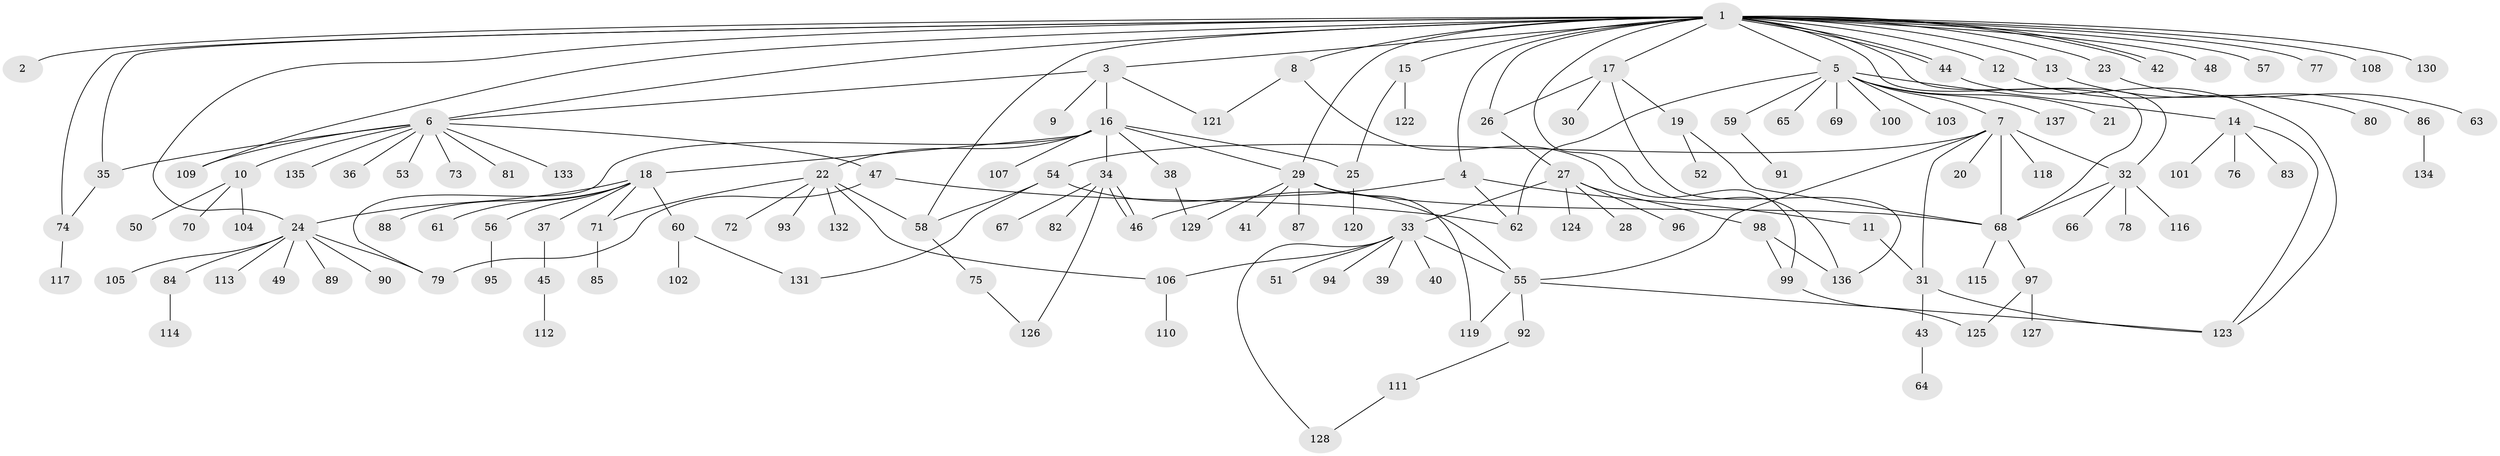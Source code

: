 // Generated by graph-tools (version 1.1) at 2025/47/03/09/25 04:47:34]
// undirected, 137 vertices, 177 edges
graph export_dot {
graph [start="1"]
  node [color=gray90,style=filled];
  1;
  2;
  3;
  4;
  5;
  6;
  7;
  8;
  9;
  10;
  11;
  12;
  13;
  14;
  15;
  16;
  17;
  18;
  19;
  20;
  21;
  22;
  23;
  24;
  25;
  26;
  27;
  28;
  29;
  30;
  31;
  32;
  33;
  34;
  35;
  36;
  37;
  38;
  39;
  40;
  41;
  42;
  43;
  44;
  45;
  46;
  47;
  48;
  49;
  50;
  51;
  52;
  53;
  54;
  55;
  56;
  57;
  58;
  59;
  60;
  61;
  62;
  63;
  64;
  65;
  66;
  67;
  68;
  69;
  70;
  71;
  72;
  73;
  74;
  75;
  76;
  77;
  78;
  79;
  80;
  81;
  82;
  83;
  84;
  85;
  86;
  87;
  88;
  89;
  90;
  91;
  92;
  93;
  94;
  95;
  96;
  97;
  98;
  99;
  100;
  101;
  102;
  103;
  104;
  105;
  106;
  107;
  108;
  109;
  110;
  111;
  112;
  113;
  114;
  115;
  116;
  117;
  118;
  119;
  120;
  121;
  122;
  123;
  124;
  125;
  126;
  127;
  128;
  129;
  130;
  131;
  132;
  133;
  134;
  135;
  136;
  137;
  1 -- 2;
  1 -- 3;
  1 -- 4;
  1 -- 5;
  1 -- 6;
  1 -- 8;
  1 -- 12;
  1 -- 13;
  1 -- 15;
  1 -- 17;
  1 -- 23;
  1 -- 24;
  1 -- 26;
  1 -- 29;
  1 -- 32;
  1 -- 35;
  1 -- 42;
  1 -- 42;
  1 -- 44;
  1 -- 44;
  1 -- 48;
  1 -- 57;
  1 -- 58;
  1 -- 68;
  1 -- 74;
  1 -- 77;
  1 -- 108;
  1 -- 109;
  1 -- 130;
  1 -- 136;
  3 -- 6;
  3 -- 9;
  3 -- 16;
  3 -- 121;
  4 -- 11;
  4 -- 46;
  4 -- 62;
  5 -- 7;
  5 -- 14;
  5 -- 21;
  5 -- 59;
  5 -- 62;
  5 -- 65;
  5 -- 69;
  5 -- 100;
  5 -- 103;
  5 -- 137;
  6 -- 10;
  6 -- 35;
  6 -- 36;
  6 -- 47;
  6 -- 53;
  6 -- 73;
  6 -- 81;
  6 -- 109;
  6 -- 133;
  6 -- 135;
  7 -- 20;
  7 -- 31;
  7 -- 32;
  7 -- 54;
  7 -- 55;
  7 -- 68;
  7 -- 118;
  8 -- 99;
  8 -- 121;
  10 -- 50;
  10 -- 70;
  10 -- 104;
  11 -- 31;
  12 -- 80;
  13 -- 86;
  14 -- 76;
  14 -- 83;
  14 -- 101;
  14 -- 123;
  15 -- 25;
  15 -- 122;
  16 -- 18;
  16 -- 22;
  16 -- 25;
  16 -- 29;
  16 -- 34;
  16 -- 38;
  16 -- 79;
  16 -- 107;
  17 -- 19;
  17 -- 26;
  17 -- 30;
  17 -- 136;
  18 -- 24;
  18 -- 37;
  18 -- 56;
  18 -- 60;
  18 -- 61;
  18 -- 71;
  18 -- 88;
  19 -- 52;
  19 -- 68;
  22 -- 58;
  22 -- 71;
  22 -- 72;
  22 -- 93;
  22 -- 106;
  22 -- 132;
  23 -- 63;
  24 -- 49;
  24 -- 79;
  24 -- 84;
  24 -- 89;
  24 -- 90;
  24 -- 105;
  24 -- 113;
  25 -- 120;
  26 -- 27;
  27 -- 28;
  27 -- 33;
  27 -- 96;
  27 -- 98;
  27 -- 124;
  29 -- 41;
  29 -- 68;
  29 -- 87;
  29 -- 119;
  29 -- 129;
  31 -- 43;
  31 -- 123;
  32 -- 66;
  32 -- 68;
  32 -- 78;
  32 -- 116;
  33 -- 39;
  33 -- 40;
  33 -- 51;
  33 -- 55;
  33 -- 94;
  33 -- 106;
  33 -- 128;
  34 -- 46;
  34 -- 46;
  34 -- 67;
  34 -- 82;
  34 -- 126;
  35 -- 74;
  37 -- 45;
  38 -- 129;
  43 -- 64;
  44 -- 123;
  45 -- 112;
  47 -- 62;
  47 -- 79;
  54 -- 55;
  54 -- 58;
  54 -- 131;
  55 -- 92;
  55 -- 119;
  55 -- 123;
  56 -- 95;
  58 -- 75;
  59 -- 91;
  60 -- 102;
  60 -- 131;
  68 -- 97;
  68 -- 115;
  71 -- 85;
  74 -- 117;
  75 -- 126;
  84 -- 114;
  86 -- 134;
  92 -- 111;
  97 -- 125;
  97 -- 127;
  98 -- 99;
  98 -- 136;
  99 -- 125;
  106 -- 110;
  111 -- 128;
}
